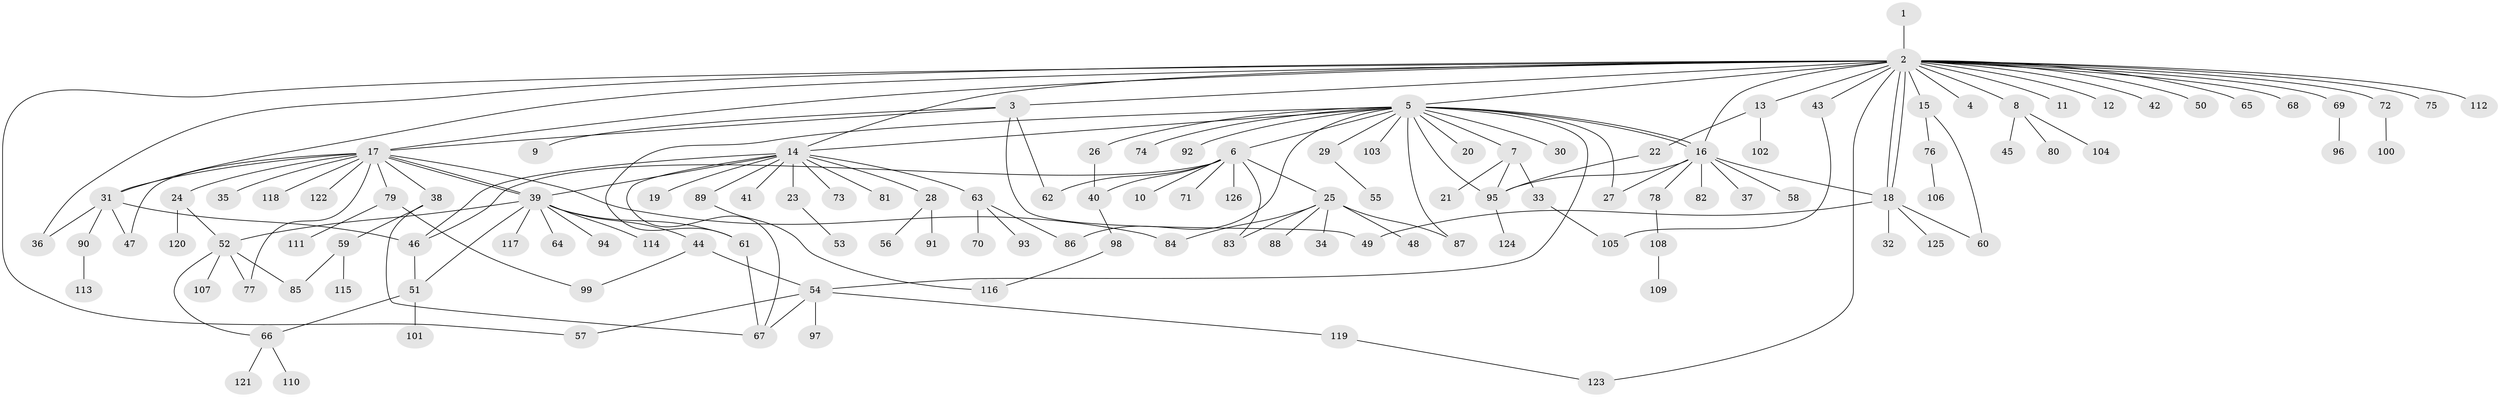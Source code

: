 // Generated by graph-tools (version 1.1) at 2025/01/03/09/25 03:01:45]
// undirected, 126 vertices, 165 edges
graph export_dot {
graph [start="1"]
  node [color=gray90,style=filled];
  1;
  2;
  3;
  4;
  5;
  6;
  7;
  8;
  9;
  10;
  11;
  12;
  13;
  14;
  15;
  16;
  17;
  18;
  19;
  20;
  21;
  22;
  23;
  24;
  25;
  26;
  27;
  28;
  29;
  30;
  31;
  32;
  33;
  34;
  35;
  36;
  37;
  38;
  39;
  40;
  41;
  42;
  43;
  44;
  45;
  46;
  47;
  48;
  49;
  50;
  51;
  52;
  53;
  54;
  55;
  56;
  57;
  58;
  59;
  60;
  61;
  62;
  63;
  64;
  65;
  66;
  67;
  68;
  69;
  70;
  71;
  72;
  73;
  74;
  75;
  76;
  77;
  78;
  79;
  80;
  81;
  82;
  83;
  84;
  85;
  86;
  87;
  88;
  89;
  90;
  91;
  92;
  93;
  94;
  95;
  96;
  97;
  98;
  99;
  100;
  101;
  102;
  103;
  104;
  105;
  106;
  107;
  108;
  109;
  110;
  111;
  112;
  113;
  114;
  115;
  116;
  117;
  118;
  119;
  120;
  121;
  122;
  123;
  124;
  125;
  126;
  1 -- 2;
  2 -- 3;
  2 -- 4;
  2 -- 5;
  2 -- 8;
  2 -- 11;
  2 -- 12;
  2 -- 13;
  2 -- 14;
  2 -- 15;
  2 -- 16;
  2 -- 17;
  2 -- 18;
  2 -- 18;
  2 -- 31;
  2 -- 36;
  2 -- 42;
  2 -- 43;
  2 -- 50;
  2 -- 57;
  2 -- 65;
  2 -- 68;
  2 -- 69;
  2 -- 72;
  2 -- 75;
  2 -- 112;
  2 -- 123;
  3 -- 9;
  3 -- 17;
  3 -- 49;
  3 -- 62;
  5 -- 6;
  5 -- 7;
  5 -- 14;
  5 -- 16;
  5 -- 16;
  5 -- 20;
  5 -- 26;
  5 -- 27;
  5 -- 29;
  5 -- 30;
  5 -- 54;
  5 -- 61;
  5 -- 74;
  5 -- 86;
  5 -- 87;
  5 -- 92;
  5 -- 95;
  5 -- 103;
  6 -- 10;
  6 -- 25;
  6 -- 40;
  6 -- 46;
  6 -- 62;
  6 -- 71;
  6 -- 83;
  6 -- 126;
  7 -- 21;
  7 -- 33;
  7 -- 95;
  8 -- 45;
  8 -- 80;
  8 -- 104;
  13 -- 22;
  13 -- 102;
  14 -- 19;
  14 -- 23;
  14 -- 28;
  14 -- 39;
  14 -- 41;
  14 -- 46;
  14 -- 63;
  14 -- 67;
  14 -- 73;
  14 -- 81;
  14 -- 89;
  15 -- 60;
  15 -- 76;
  16 -- 18;
  16 -- 27;
  16 -- 37;
  16 -- 58;
  16 -- 78;
  16 -- 82;
  16 -- 95;
  17 -- 24;
  17 -- 31;
  17 -- 35;
  17 -- 38;
  17 -- 39;
  17 -- 39;
  17 -- 47;
  17 -- 77;
  17 -- 79;
  17 -- 84;
  17 -- 118;
  17 -- 122;
  18 -- 32;
  18 -- 49;
  18 -- 60;
  18 -- 125;
  22 -- 95;
  23 -- 53;
  24 -- 52;
  24 -- 120;
  25 -- 34;
  25 -- 48;
  25 -- 83;
  25 -- 84;
  25 -- 87;
  25 -- 88;
  26 -- 40;
  28 -- 56;
  28 -- 91;
  29 -- 55;
  31 -- 36;
  31 -- 46;
  31 -- 47;
  31 -- 90;
  33 -- 105;
  38 -- 59;
  38 -- 67;
  39 -- 44;
  39 -- 51;
  39 -- 52;
  39 -- 61;
  39 -- 64;
  39 -- 94;
  39 -- 114;
  39 -- 117;
  40 -- 98;
  43 -- 105;
  44 -- 54;
  44 -- 99;
  46 -- 51;
  51 -- 66;
  51 -- 101;
  52 -- 66;
  52 -- 77;
  52 -- 85;
  52 -- 107;
  54 -- 57;
  54 -- 67;
  54 -- 97;
  54 -- 119;
  59 -- 85;
  59 -- 115;
  61 -- 67;
  63 -- 70;
  63 -- 86;
  63 -- 93;
  66 -- 110;
  66 -- 121;
  69 -- 96;
  72 -- 100;
  76 -- 106;
  78 -- 108;
  79 -- 99;
  79 -- 111;
  89 -- 116;
  90 -- 113;
  95 -- 124;
  98 -- 116;
  108 -- 109;
  119 -- 123;
}
